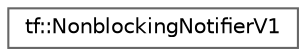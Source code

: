 digraph "类继承关系图"
{
 // LATEX_PDF_SIZE
  bgcolor="transparent";
  edge [fontname=Helvetica,fontsize=10,labelfontname=Helvetica,labelfontsize=10];
  node [fontname=Helvetica,fontsize=10,shape=box,height=0.2,width=0.4];
  rankdir="LR";
  Node0 [id="Node000000",label="tf::NonblockingNotifierV1",height=0.2,width=0.4,color="grey40", fillcolor="white", style="filled",URL="$classtf_1_1_nonblocking_notifier_v1.html",tooltip=" "];
}
